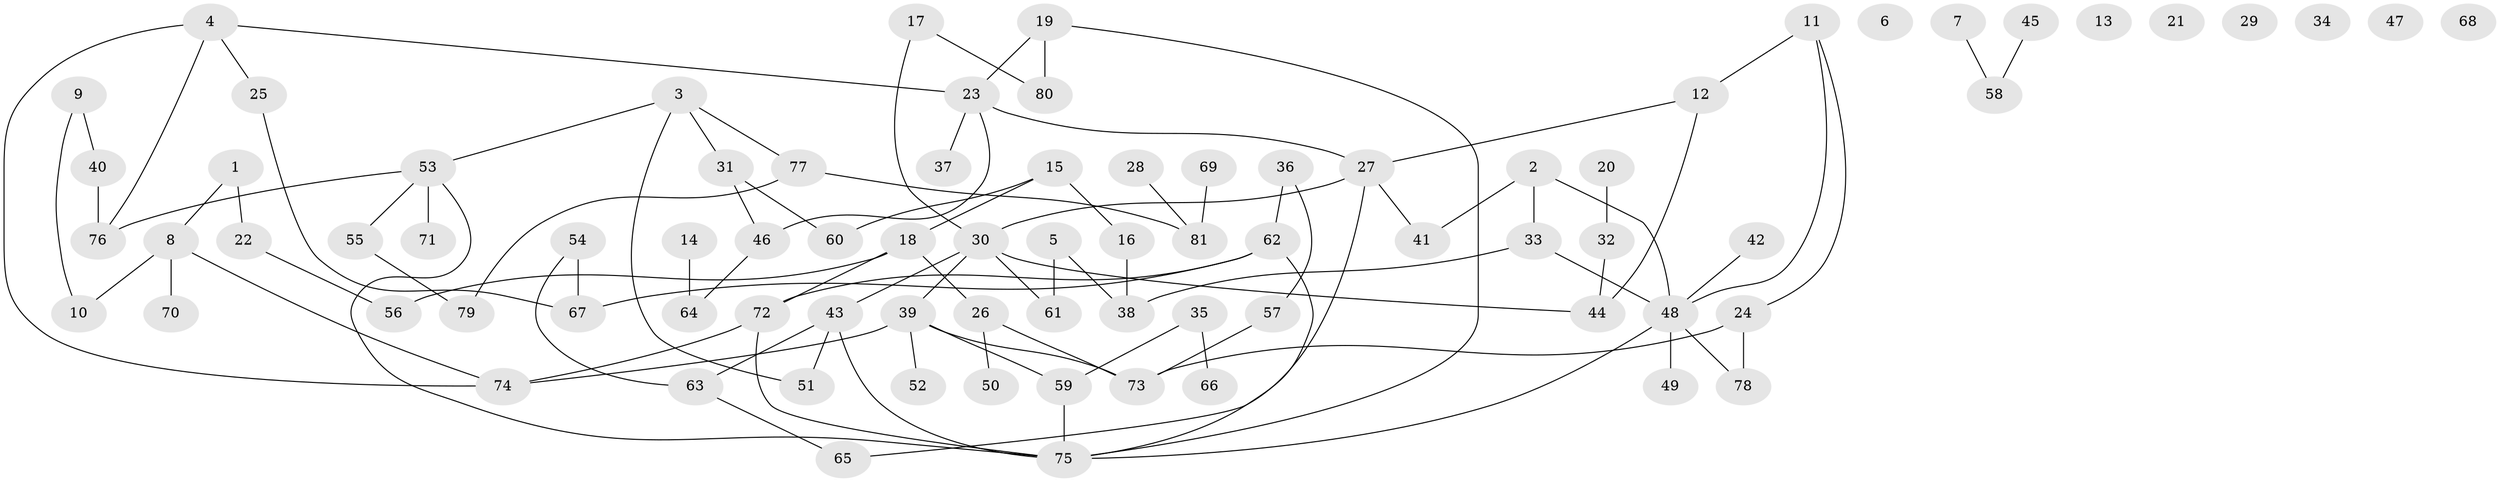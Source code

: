// coarse degree distribution, {2: 0.21818181818181817, 3: 0.2, 4: 0.12727272727272726, 0: 0.12727272727272726, 1: 0.2, 6: 0.05454545454545454, 8: 0.01818181818181818, 5: 0.03636363636363636, 12: 0.01818181818181818}
// Generated by graph-tools (version 1.1) at 2025/41/03/06/25 10:41:21]
// undirected, 81 vertices, 98 edges
graph export_dot {
graph [start="1"]
  node [color=gray90,style=filled];
  1;
  2;
  3;
  4;
  5;
  6;
  7;
  8;
  9;
  10;
  11;
  12;
  13;
  14;
  15;
  16;
  17;
  18;
  19;
  20;
  21;
  22;
  23;
  24;
  25;
  26;
  27;
  28;
  29;
  30;
  31;
  32;
  33;
  34;
  35;
  36;
  37;
  38;
  39;
  40;
  41;
  42;
  43;
  44;
  45;
  46;
  47;
  48;
  49;
  50;
  51;
  52;
  53;
  54;
  55;
  56;
  57;
  58;
  59;
  60;
  61;
  62;
  63;
  64;
  65;
  66;
  67;
  68;
  69;
  70;
  71;
  72;
  73;
  74;
  75;
  76;
  77;
  78;
  79;
  80;
  81;
  1 -- 8;
  1 -- 22;
  2 -- 33;
  2 -- 41;
  2 -- 48;
  3 -- 31;
  3 -- 51;
  3 -- 53;
  3 -- 77;
  4 -- 23;
  4 -- 25;
  4 -- 74;
  4 -- 76;
  5 -- 38;
  5 -- 61;
  7 -- 58;
  8 -- 10;
  8 -- 70;
  8 -- 74;
  9 -- 10;
  9 -- 40;
  11 -- 12;
  11 -- 24;
  11 -- 48;
  12 -- 27;
  12 -- 44;
  14 -- 64;
  15 -- 16;
  15 -- 18;
  15 -- 60;
  16 -- 38;
  17 -- 30;
  17 -- 80;
  18 -- 26;
  18 -- 56;
  18 -- 72;
  19 -- 23;
  19 -- 75;
  19 -- 80;
  20 -- 32;
  22 -- 56;
  23 -- 27;
  23 -- 37;
  23 -- 46;
  24 -- 73;
  24 -- 78;
  25 -- 67;
  26 -- 50;
  26 -- 73;
  27 -- 30;
  27 -- 41;
  27 -- 65;
  28 -- 81;
  30 -- 39;
  30 -- 43;
  30 -- 44;
  30 -- 61;
  31 -- 46;
  31 -- 60;
  32 -- 44;
  33 -- 38;
  33 -- 48;
  35 -- 59;
  35 -- 66;
  36 -- 57;
  36 -- 62;
  39 -- 52;
  39 -- 59;
  39 -- 73;
  39 -- 74;
  40 -- 76;
  42 -- 48;
  43 -- 51;
  43 -- 63;
  43 -- 75;
  45 -- 58;
  46 -- 64;
  48 -- 49;
  48 -- 75;
  48 -- 78;
  53 -- 55;
  53 -- 71;
  53 -- 75;
  53 -- 76;
  54 -- 63;
  54 -- 67;
  55 -- 79;
  57 -- 73;
  59 -- 75;
  62 -- 67;
  62 -- 72;
  62 -- 75;
  63 -- 65;
  69 -- 81;
  72 -- 74;
  72 -- 75;
  77 -- 79;
  77 -- 81;
}
